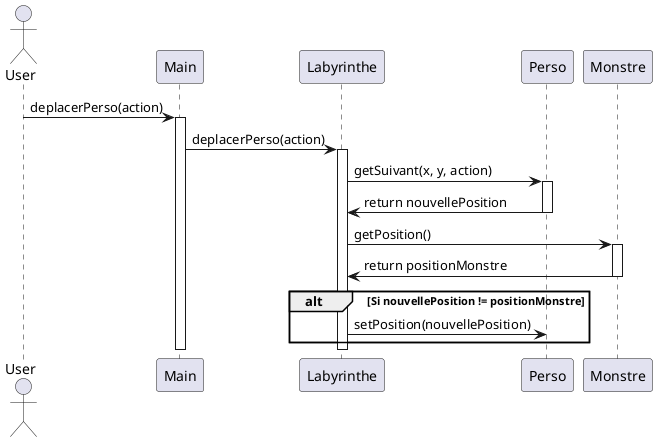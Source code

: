 @startuml
actor User
participant Main
participant Labyrinthe
participant Perso
participant Monstre

User -> Main: deplacerPerso(action)
activate Main
Main -> Labyrinthe: deplacerPerso(action)
activate Labyrinthe
Labyrinthe -> Perso: getSuivant(x, y, action)
activate Perso
Perso -> Labyrinthe: return nouvellePosition
deactivate Perso
Labyrinthe -> Monstre: getPosition()
activate Monstre
Monstre -> Labyrinthe: return positionMonstre
deactivate Monstre
alt Si nouvellePosition != positionMonstre
    Labyrinthe -> Perso: setPosition(nouvellePosition)
end
deactivate Labyrinthe
deactivate Main
@enduml
